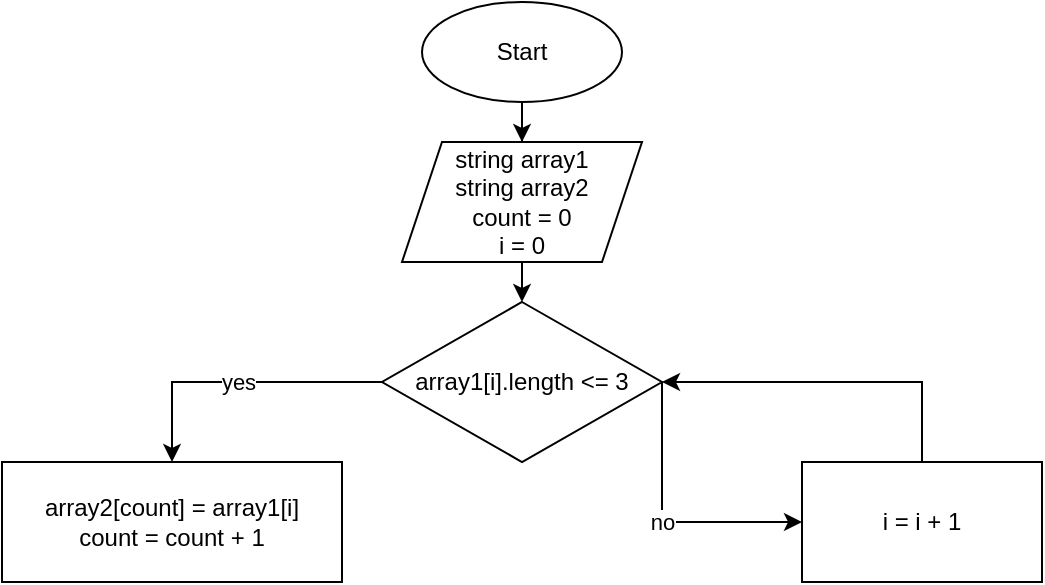 <mxfile version="21.6.6" type="device">
  <diagram name="Страница 1" id="K3ItNwYofyLBLy11HV2N">
    <mxGraphModel dx="880" dy="479" grid="1" gridSize="10" guides="1" tooltips="1" connect="1" arrows="1" fold="1" page="1" pageScale="1" pageWidth="827" pageHeight="1169" math="0" shadow="0">
      <root>
        <mxCell id="0" />
        <mxCell id="1" parent="0" />
        <mxCell id="dEaifHMBSOPLh7tPT0wY-14" style="edgeStyle=orthogonalEdgeStyle;rounded=0;orthogonalLoop=1;jettySize=auto;html=1;exitX=0.5;exitY=1;exitDx=0;exitDy=0;" edge="1" parent="1" source="dEaifHMBSOPLh7tPT0wY-1" target="dEaifHMBSOPLh7tPT0wY-3">
          <mxGeometry relative="1" as="geometry" />
        </mxCell>
        <mxCell id="dEaifHMBSOPLh7tPT0wY-1" value="Start" style="ellipse;whiteSpace=wrap;html=1;" vertex="1" parent="1">
          <mxGeometry x="350" y="10" width="100" height="50" as="geometry" />
        </mxCell>
        <mxCell id="dEaifHMBSOPLh7tPT0wY-15" style="edgeStyle=orthogonalEdgeStyle;rounded=0;orthogonalLoop=1;jettySize=auto;html=1;exitX=0.5;exitY=1;exitDx=0;exitDy=0;entryX=0.5;entryY=0;entryDx=0;entryDy=0;" edge="1" parent="1" source="dEaifHMBSOPLh7tPT0wY-3" target="dEaifHMBSOPLh7tPT0wY-5">
          <mxGeometry relative="1" as="geometry" />
        </mxCell>
        <mxCell id="dEaifHMBSOPLh7tPT0wY-3" value="string array1&lt;br&gt;string array2&lt;br&gt;count = 0&lt;br&gt;i = 0" style="shape=parallelogram;perimeter=parallelogramPerimeter;whiteSpace=wrap;html=1;fixedSize=1;" vertex="1" parent="1">
          <mxGeometry x="340" y="80" width="120" height="60" as="geometry" />
        </mxCell>
        <mxCell id="dEaifHMBSOPLh7tPT0wY-8" value="yes" style="edgeStyle=orthogonalEdgeStyle;rounded=0;orthogonalLoop=1;jettySize=auto;html=1;exitX=0;exitY=0.5;exitDx=0;exitDy=0;entryX=0.5;entryY=0;entryDx=0;entryDy=0;" edge="1" parent="1" source="dEaifHMBSOPLh7tPT0wY-5" target="dEaifHMBSOPLh7tPT0wY-6">
          <mxGeometry relative="1" as="geometry" />
        </mxCell>
        <mxCell id="dEaifHMBSOPLh7tPT0wY-9" value="no" style="edgeStyle=orthogonalEdgeStyle;rounded=0;orthogonalLoop=1;jettySize=auto;html=1;exitX=1;exitY=0.5;exitDx=0;exitDy=0;entryX=0;entryY=0.5;entryDx=0;entryDy=0;" edge="1" parent="1" source="dEaifHMBSOPLh7tPT0wY-5" target="dEaifHMBSOPLh7tPT0wY-7">
          <mxGeometry relative="1" as="geometry">
            <Array as="points">
              <mxPoint x="470" y="270" />
            </Array>
          </mxGeometry>
        </mxCell>
        <mxCell id="dEaifHMBSOPLh7tPT0wY-5" value="array1[i].length &amp;lt;= 3" style="rhombus;whiteSpace=wrap;html=1;" vertex="1" parent="1">
          <mxGeometry x="330" y="160" width="140" height="80" as="geometry" />
        </mxCell>
        <mxCell id="dEaifHMBSOPLh7tPT0wY-6" value="array2[count] = array1[i]&lt;br&gt;count = count + 1" style="rounded=0;whiteSpace=wrap;html=1;" vertex="1" parent="1">
          <mxGeometry x="140" y="240" width="170" height="60" as="geometry" />
        </mxCell>
        <mxCell id="dEaifHMBSOPLh7tPT0wY-11" value="" style="edgeStyle=orthogonalEdgeStyle;rounded=0;orthogonalLoop=1;jettySize=auto;html=1;" edge="1" parent="1" source="dEaifHMBSOPLh7tPT0wY-7" target="dEaifHMBSOPLh7tPT0wY-5">
          <mxGeometry relative="1" as="geometry">
            <Array as="points">
              <mxPoint x="600" y="200" />
            </Array>
          </mxGeometry>
        </mxCell>
        <mxCell id="dEaifHMBSOPLh7tPT0wY-7" value="i = i + 1" style="rounded=0;whiteSpace=wrap;html=1;" vertex="1" parent="1">
          <mxGeometry x="540" y="240" width="120" height="60" as="geometry" />
        </mxCell>
      </root>
    </mxGraphModel>
  </diagram>
</mxfile>
